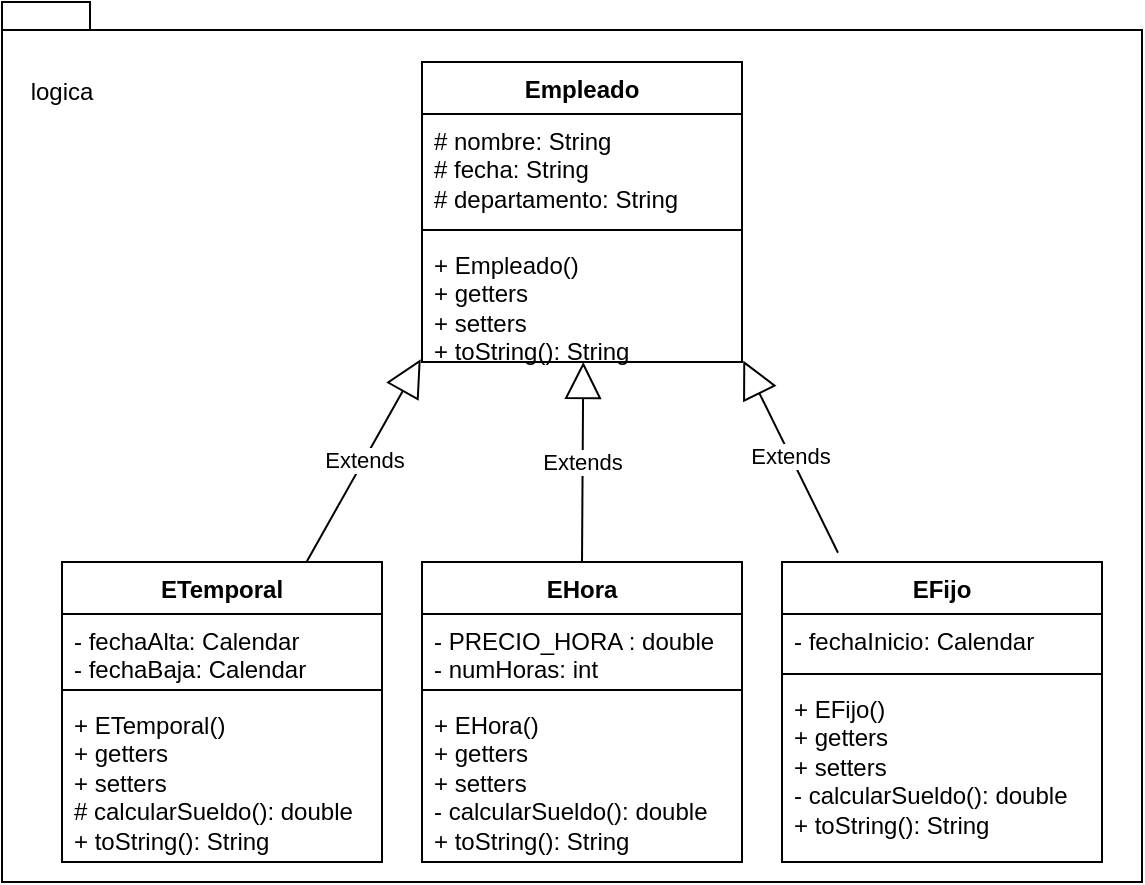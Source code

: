 <mxfile version="28.1.2">
  <diagram name="Página-1" id="w6w9AaWtZvWCavMWu_m0">
    <mxGraphModel dx="786" dy="516" grid="1" gridSize="10" guides="1" tooltips="1" connect="1" arrows="1" fold="1" page="1" pageScale="1" pageWidth="827" pageHeight="1169" math="0" shadow="0">
      <root>
        <mxCell id="0" />
        <mxCell id="1" parent="0" />
        <mxCell id="TUfLTjI-BuC2hQvqNlG5-1" value="" style="shape=folder;fontStyle=1;spacingTop=10;tabWidth=40;tabHeight=14;tabPosition=left;html=1;whiteSpace=wrap;" parent="1" vertex="1">
          <mxGeometry x="100" y="220" width="570" height="440" as="geometry" />
        </mxCell>
        <mxCell id="TUfLTjI-BuC2hQvqNlG5-2" value="Empleado" style="swimlane;fontStyle=1;align=center;verticalAlign=top;childLayout=stackLayout;horizontal=1;startSize=26;horizontalStack=0;resizeParent=1;resizeParentMax=0;resizeLast=0;collapsible=1;marginBottom=0;whiteSpace=wrap;html=1;" parent="1" vertex="1">
          <mxGeometry x="310" y="250" width="160" height="150" as="geometry" />
        </mxCell>
        <mxCell id="TUfLTjI-BuC2hQvqNlG5-3" value="# nombre: String&amp;nbsp;&lt;div&gt;# fecha: String&lt;/div&gt;&lt;div&gt;# departamento: String&lt;/div&gt;" style="text;strokeColor=none;fillColor=none;align=left;verticalAlign=top;spacingLeft=4;spacingRight=4;overflow=hidden;rotatable=0;points=[[0,0.5],[1,0.5]];portConstraint=eastwest;whiteSpace=wrap;html=1;" parent="TUfLTjI-BuC2hQvqNlG5-2" vertex="1">
          <mxGeometry y="26" width="160" height="54" as="geometry" />
        </mxCell>
        <mxCell id="TUfLTjI-BuC2hQvqNlG5-4" value="" style="line;strokeWidth=1;fillColor=none;align=left;verticalAlign=middle;spacingTop=-1;spacingLeft=3;spacingRight=3;rotatable=0;labelPosition=right;points=[];portConstraint=eastwest;strokeColor=inherit;" parent="TUfLTjI-BuC2hQvqNlG5-2" vertex="1">
          <mxGeometry y="80" width="160" height="8" as="geometry" />
        </mxCell>
        <mxCell id="TUfLTjI-BuC2hQvqNlG5-5" value="+ Empleado()&lt;div&gt;+ getters&lt;/div&gt;&lt;div&gt;+ setters&lt;/div&gt;&lt;div&gt;+ toString(): String&lt;/div&gt;" style="text;strokeColor=none;fillColor=none;align=left;verticalAlign=top;spacingLeft=4;spacingRight=4;overflow=hidden;rotatable=0;points=[[0,0.5],[1,0.5]];portConstraint=eastwest;whiteSpace=wrap;html=1;" parent="TUfLTjI-BuC2hQvqNlG5-2" vertex="1">
          <mxGeometry y="88" width="160" height="62" as="geometry" />
        </mxCell>
        <mxCell id="TUfLTjI-BuC2hQvqNlG5-6" value="EHora" style="swimlane;fontStyle=1;align=center;verticalAlign=top;childLayout=stackLayout;horizontal=1;startSize=26;horizontalStack=0;resizeParent=1;resizeParentMax=0;resizeLast=0;collapsible=1;marginBottom=0;whiteSpace=wrap;html=1;" parent="1" vertex="1">
          <mxGeometry x="310" y="500" width="160" height="150" as="geometry" />
        </mxCell>
        <mxCell id="TUfLTjI-BuC2hQvqNlG5-7" value="- PRECIO_HORA : double&lt;div&gt;- numHoras: int&lt;/div&gt;" style="text;strokeColor=none;fillColor=none;align=left;verticalAlign=top;spacingLeft=4;spacingRight=4;overflow=hidden;rotatable=0;points=[[0,0.5],[1,0.5]];portConstraint=eastwest;whiteSpace=wrap;html=1;" parent="TUfLTjI-BuC2hQvqNlG5-6" vertex="1">
          <mxGeometry y="26" width="160" height="34" as="geometry" />
        </mxCell>
        <mxCell id="TUfLTjI-BuC2hQvqNlG5-8" value="" style="line;strokeWidth=1;fillColor=none;align=left;verticalAlign=middle;spacingTop=-1;spacingLeft=3;spacingRight=3;rotatable=0;labelPosition=right;points=[];portConstraint=eastwest;strokeColor=inherit;" parent="TUfLTjI-BuC2hQvqNlG5-6" vertex="1">
          <mxGeometry y="60" width="160" height="8" as="geometry" />
        </mxCell>
        <mxCell id="TUfLTjI-BuC2hQvqNlG5-9" value="+ EHora()&lt;div&gt;&lt;div&gt;+ getters&lt;/div&gt;&lt;div&gt;+ setters&lt;/div&gt;&lt;div&gt;- calcularSueldo(): double&lt;/div&gt;&lt;div&gt;+ toString(): String&lt;/div&gt;&lt;/div&gt;" style="text;strokeColor=none;fillColor=none;align=left;verticalAlign=top;spacingLeft=4;spacingRight=4;overflow=hidden;rotatable=0;points=[[0,0.5],[1,0.5]];portConstraint=eastwest;whiteSpace=wrap;html=1;" parent="TUfLTjI-BuC2hQvqNlG5-6" vertex="1">
          <mxGeometry y="68" width="160" height="82" as="geometry" />
        </mxCell>
        <mxCell id="TUfLTjI-BuC2hQvqNlG5-10" value="ETemporal" style="swimlane;fontStyle=1;align=center;verticalAlign=top;childLayout=stackLayout;horizontal=1;startSize=26;horizontalStack=0;resizeParent=1;resizeParentMax=0;resizeLast=0;collapsible=1;marginBottom=0;whiteSpace=wrap;html=1;" parent="1" vertex="1">
          <mxGeometry x="130" y="500" width="160" height="150" as="geometry" />
        </mxCell>
        <mxCell id="TUfLTjI-BuC2hQvqNlG5-11" value="- fechaAlta: Calendar&lt;div&gt;- fechaBaja: Calendar&lt;/div&gt;" style="text;strokeColor=none;fillColor=none;align=left;verticalAlign=top;spacingLeft=4;spacingRight=4;overflow=hidden;rotatable=0;points=[[0,0.5],[1,0.5]];portConstraint=eastwest;whiteSpace=wrap;html=1;" parent="TUfLTjI-BuC2hQvqNlG5-10" vertex="1">
          <mxGeometry y="26" width="160" height="34" as="geometry" />
        </mxCell>
        <mxCell id="TUfLTjI-BuC2hQvqNlG5-12" value="" style="line;strokeWidth=1;fillColor=none;align=left;verticalAlign=middle;spacingTop=-1;spacingLeft=3;spacingRight=3;rotatable=0;labelPosition=right;points=[];portConstraint=eastwest;strokeColor=inherit;" parent="TUfLTjI-BuC2hQvqNlG5-10" vertex="1">
          <mxGeometry y="60" width="160" height="8" as="geometry" />
        </mxCell>
        <mxCell id="TUfLTjI-BuC2hQvqNlG5-13" value="+ ETemporal()&lt;div&gt;&lt;div&gt;+ getters&lt;/div&gt;&lt;div&gt;+ setters&lt;/div&gt;&lt;div&gt;# calcularSueldo(): double&lt;/div&gt;&lt;div&gt;+ toString(): String&lt;/div&gt;&lt;div&gt;&lt;br&gt;&lt;/div&gt;&lt;div&gt;&lt;br&gt;&lt;/div&gt;&lt;/div&gt;" style="text;strokeColor=none;fillColor=none;align=left;verticalAlign=top;spacingLeft=4;spacingRight=4;overflow=hidden;rotatable=0;points=[[0,0.5],[1,0.5]];portConstraint=eastwest;whiteSpace=wrap;html=1;" parent="TUfLTjI-BuC2hQvqNlG5-10" vertex="1">
          <mxGeometry y="68" width="160" height="82" as="geometry" />
        </mxCell>
        <mxCell id="TUfLTjI-BuC2hQvqNlG5-14" value="EFijo" style="swimlane;fontStyle=1;align=center;verticalAlign=top;childLayout=stackLayout;horizontal=1;startSize=26;horizontalStack=0;resizeParent=1;resizeParentMax=0;resizeLast=0;collapsible=1;marginBottom=0;whiteSpace=wrap;html=1;" parent="1" vertex="1">
          <mxGeometry x="490" y="500" width="160" height="150" as="geometry" />
        </mxCell>
        <mxCell id="TUfLTjI-BuC2hQvqNlG5-15" value="- fechaInicio: Calendar" style="text;strokeColor=none;fillColor=none;align=left;verticalAlign=top;spacingLeft=4;spacingRight=4;overflow=hidden;rotatable=0;points=[[0,0.5],[1,0.5]];portConstraint=eastwest;whiteSpace=wrap;html=1;" parent="TUfLTjI-BuC2hQvqNlG5-14" vertex="1">
          <mxGeometry y="26" width="160" height="26" as="geometry" />
        </mxCell>
        <mxCell id="TUfLTjI-BuC2hQvqNlG5-16" value="" style="line;strokeWidth=1;fillColor=none;align=left;verticalAlign=middle;spacingTop=-1;spacingLeft=3;spacingRight=3;rotatable=0;labelPosition=right;points=[];portConstraint=eastwest;strokeColor=inherit;" parent="TUfLTjI-BuC2hQvqNlG5-14" vertex="1">
          <mxGeometry y="52" width="160" height="8" as="geometry" />
        </mxCell>
        <mxCell id="TUfLTjI-BuC2hQvqNlG5-17" value="+ EFijo()&lt;div&gt;&lt;div&gt;+ getters&lt;/div&gt;&lt;div&gt;+ setters&lt;/div&gt;&lt;div&gt;- calcularSueldo(): double&lt;/div&gt;&lt;div&gt;+ toString(): String&lt;/div&gt;&lt;/div&gt;" style="text;strokeColor=none;fillColor=none;align=left;verticalAlign=top;spacingLeft=4;spacingRight=4;overflow=hidden;rotatable=0;points=[[0,0.5],[1,0.5]];portConstraint=eastwest;whiteSpace=wrap;html=1;" parent="TUfLTjI-BuC2hQvqNlG5-14" vertex="1">
          <mxGeometry y="60" width="160" height="90" as="geometry" />
        </mxCell>
        <mxCell id="TUfLTjI-BuC2hQvqNlG5-19" value="Extends" style="endArrow=block;endSize=16;endFill=0;html=1;rounded=0;exitX=0.5;exitY=0;exitDx=0;exitDy=0;entryX=0.504;entryY=1;entryDx=0;entryDy=0;entryPerimeter=0;" parent="1" source="TUfLTjI-BuC2hQvqNlG5-6" target="TUfLTjI-BuC2hQvqNlG5-5" edge="1">
          <mxGeometry width="160" relative="1" as="geometry">
            <mxPoint x="330" y="490" as="sourcePoint" />
            <mxPoint x="394" y="460" as="targetPoint" />
          </mxGeometry>
        </mxCell>
        <mxCell id="TUfLTjI-BuC2hQvqNlG5-20" value="Extends" style="endArrow=block;endSize=16;endFill=0;html=1;rounded=0;entryX=-0.004;entryY=0.978;entryDx=0;entryDy=0;entryPerimeter=0;" parent="1" source="TUfLTjI-BuC2hQvqNlG5-10" target="TUfLTjI-BuC2hQvqNlG5-5" edge="1">
          <mxGeometry width="160" relative="1" as="geometry">
            <mxPoint x="150" y="459.5" as="sourcePoint" />
            <mxPoint x="310" y="459.5" as="targetPoint" />
          </mxGeometry>
        </mxCell>
        <mxCell id="TUfLTjI-BuC2hQvqNlG5-23" value="Extends" style="endArrow=block;endSize=16;endFill=0;html=1;rounded=0;exitX=0.175;exitY=-0.031;exitDx=0;exitDy=0;exitPerimeter=0;entryX=1.004;entryY=0.989;entryDx=0;entryDy=0;entryPerimeter=0;" parent="1" source="TUfLTjI-BuC2hQvqNlG5-14" target="TUfLTjI-BuC2hQvqNlG5-5" edge="1">
          <mxGeometry width="160" relative="1" as="geometry">
            <mxPoint x="500" y="450" as="sourcePoint" />
            <mxPoint x="660" y="450" as="targetPoint" />
          </mxGeometry>
        </mxCell>
        <mxCell id="R80Ckml6AyEplYpr4S2L-1" value="logica" style="text;html=1;align=center;verticalAlign=middle;whiteSpace=wrap;rounded=0;" parent="1" vertex="1">
          <mxGeometry x="100" y="250" width="60" height="30" as="geometry" />
        </mxCell>
      </root>
    </mxGraphModel>
  </diagram>
</mxfile>
